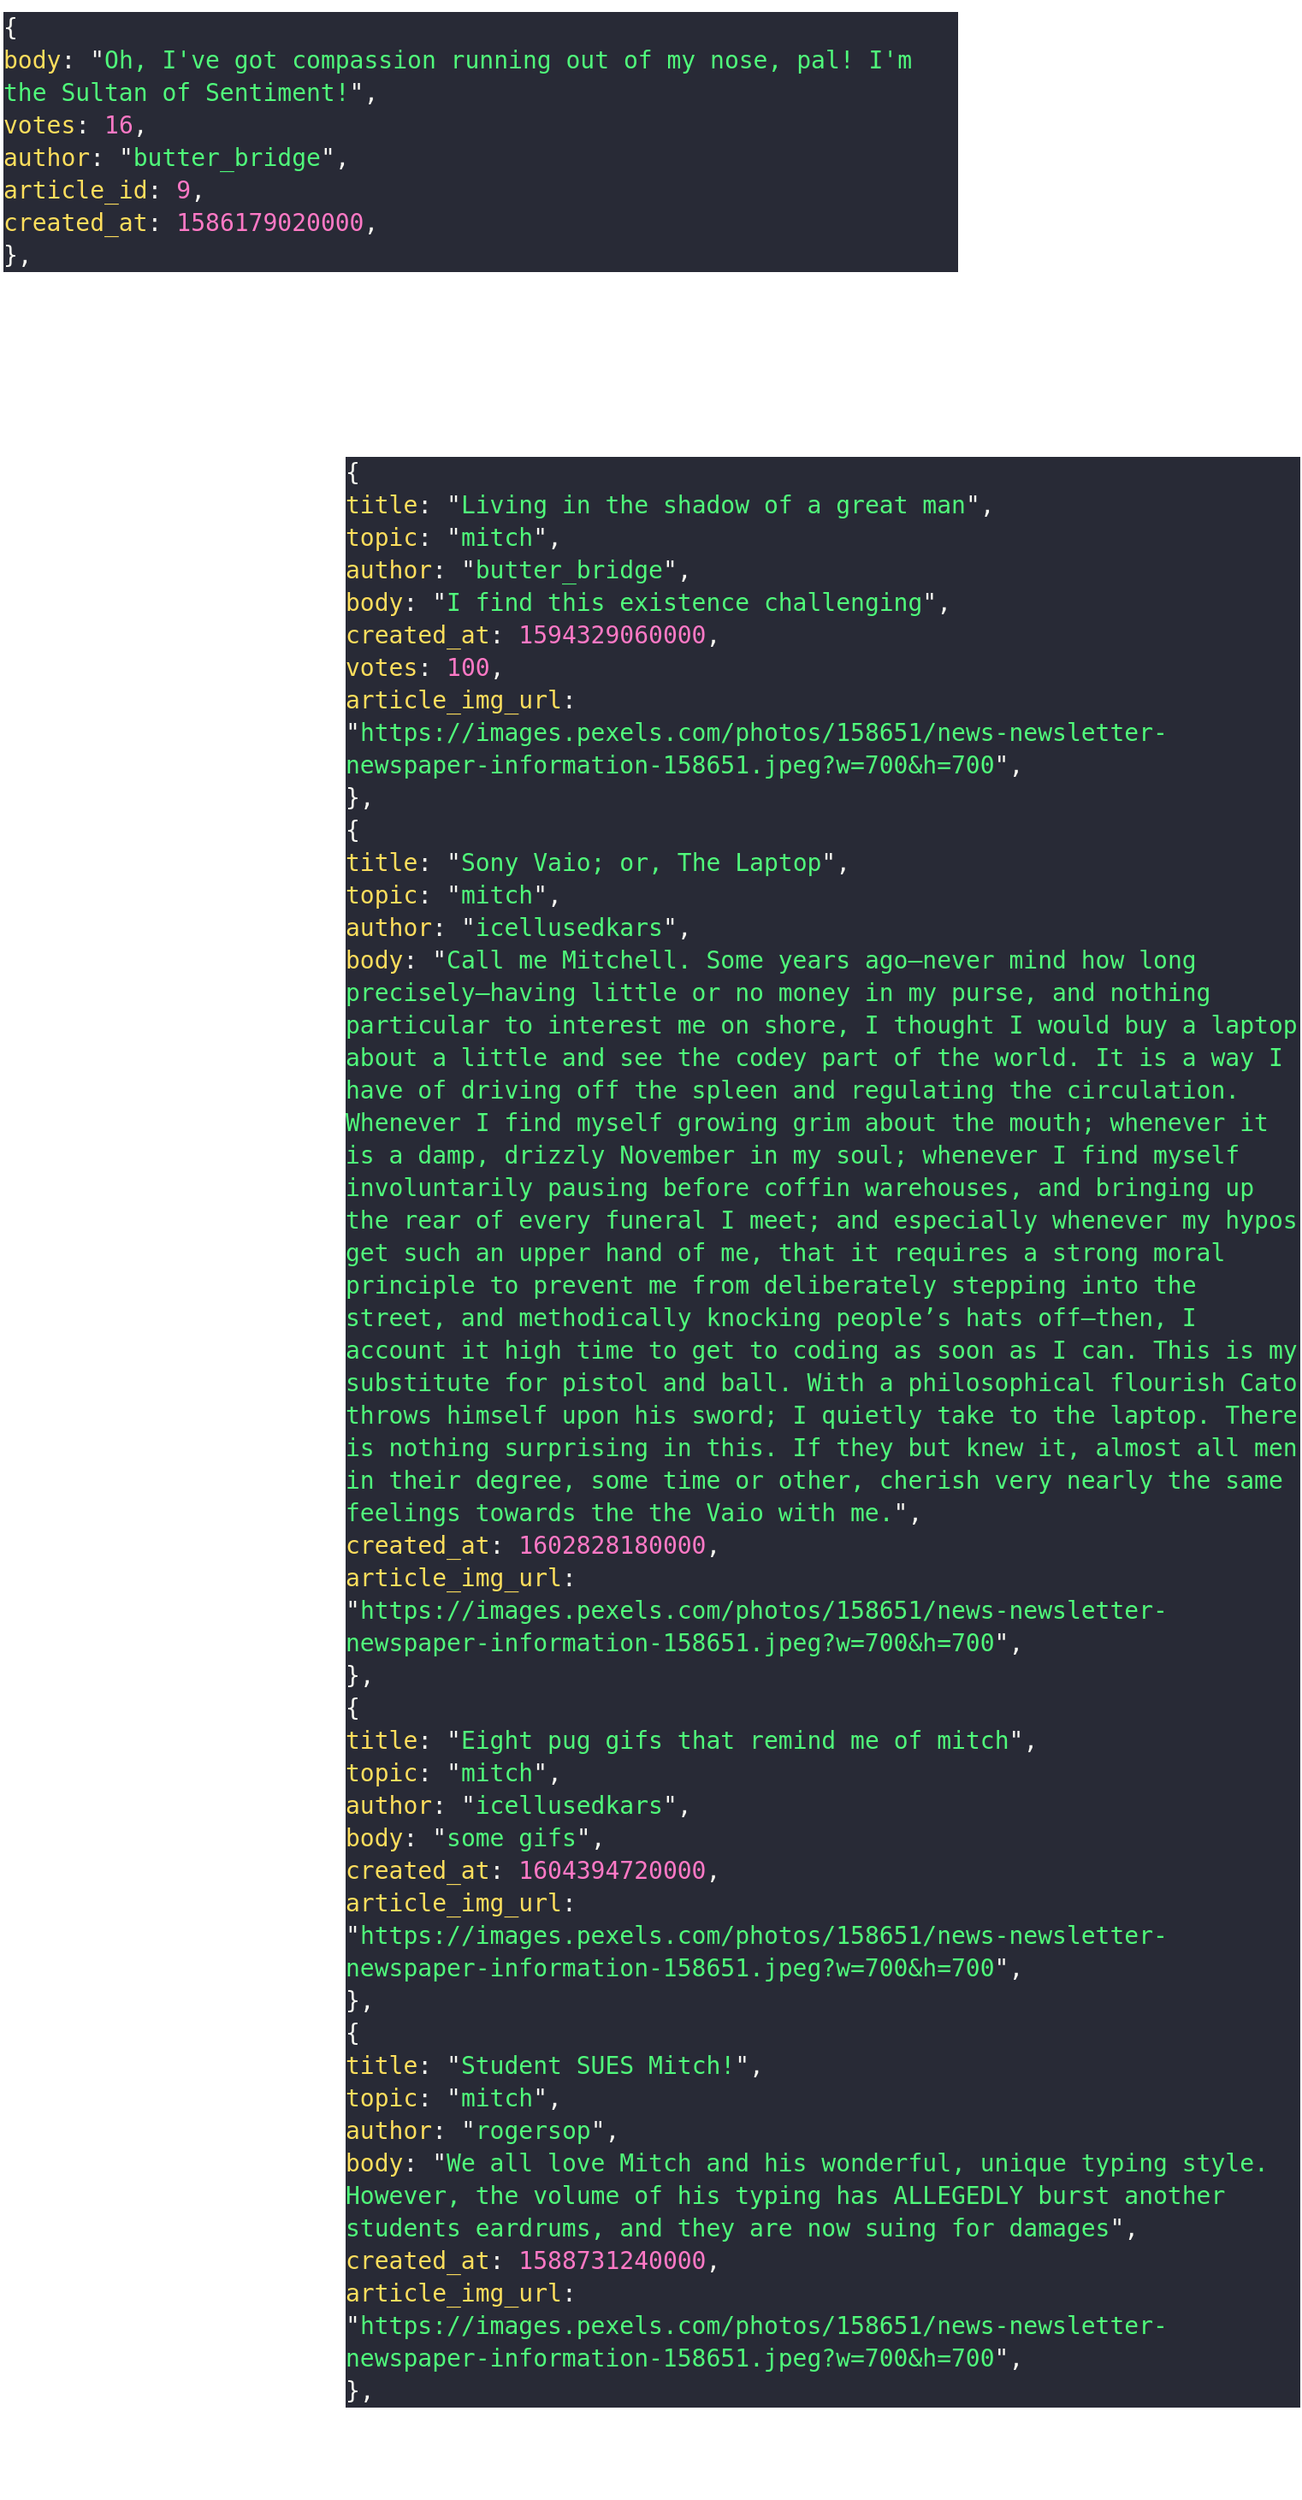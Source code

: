 <mxfile>
    <diagram id="GzFnTKlFNLaCr_bVXgo0" name="Page-1">
        <mxGraphModel dx="778" dy="861" grid="1" gridSize="10" guides="1" tooltips="1" connect="1" arrows="1" fold="1" page="1" pageScale="1" pageWidth="827" pageHeight="1169" math="0" shadow="0">
            <root>
                <mxCell id="0"/>
                <mxCell id="1" parent="0"/>
                <mxCell id="2" value="&lt;div style=&quot;color: rgb(248, 248, 242); background-color: rgb(40, 42, 54); font-family: &amp;quot;Droid Sans Mono&amp;quot;, &amp;quot;monospace&amp;quot;, monospace; font-weight: normal; font-size: 14px; line-height: 19px;&quot;&gt;&lt;div&gt;&lt;span style=&quot;color: #f8f8f2;&quot;&gt;  {&lt;/span&gt;&lt;/div&gt;&lt;div&gt;&lt;span style=&quot;color: #f8f8f2;&quot;&gt;    &lt;/span&gt;&lt;span style=&quot;color: #fede5d;&quot;&gt;body&lt;/span&gt;&lt;span style=&quot;color: #f8f8f2;&quot;&gt;: &lt;/span&gt;&lt;span style=&quot;color: #f8f8f2;&quot;&gt;&quot;&lt;/span&gt;&lt;span style=&quot;color: #50fa7b;&quot;&gt;Oh, I've got compassion running out of my nose, pal! I'm the Sultan of Sentiment!&lt;/span&gt;&lt;span style=&quot;color: #f8f8f2;&quot;&gt;&quot;&lt;/span&gt;&lt;span style=&quot;color: #f8f8f2;&quot;&gt;,&lt;/span&gt;&lt;/div&gt;&lt;div&gt;&lt;span style=&quot;color: #f8f8f2;&quot;&gt;    &lt;/span&gt;&lt;span style=&quot;color: #fede5d;&quot;&gt;votes&lt;/span&gt;&lt;span style=&quot;color: #f8f8f2;&quot;&gt;: &lt;/span&gt;&lt;span style=&quot;color: #ff79c6;&quot;&gt;16&lt;/span&gt;&lt;span style=&quot;color: #f8f8f2;&quot;&gt;,&lt;/span&gt;&lt;/div&gt;&lt;div&gt;&lt;span style=&quot;color: #f8f8f2;&quot;&gt;    &lt;/span&gt;&lt;span style=&quot;color: #fede5d;&quot;&gt;author&lt;/span&gt;&lt;span style=&quot;color: #f8f8f2;&quot;&gt;: &lt;/span&gt;&lt;span style=&quot;color: #f8f8f2;&quot;&gt;&quot;&lt;/span&gt;&lt;span style=&quot;color: #50fa7b;&quot;&gt;butter_bridge&lt;/span&gt;&lt;span style=&quot;color: #f8f8f2;&quot;&gt;&quot;&lt;/span&gt;&lt;span style=&quot;color: #f8f8f2;&quot;&gt;,&lt;/span&gt;&lt;/div&gt;&lt;div&gt;&lt;span style=&quot;color: #f8f8f2;&quot;&gt;    &lt;/span&gt;&lt;span style=&quot;color: #fede5d;&quot;&gt;article_id&lt;/span&gt;&lt;span style=&quot;color: #f8f8f2;&quot;&gt;: &lt;/span&gt;&lt;span style=&quot;color: #ff79c6;&quot;&gt;9&lt;/span&gt;&lt;span style=&quot;color: #f8f8f2;&quot;&gt;,&lt;/span&gt;&lt;/div&gt;&lt;div&gt;&lt;span style=&quot;color: #f8f8f2;&quot;&gt;    &lt;/span&gt;&lt;span style=&quot;color: #fede5d;&quot;&gt;created_at&lt;/span&gt;&lt;span style=&quot;color: #f8f8f2;&quot;&gt;: &lt;/span&gt;&lt;span style=&quot;color: #ff79c6;&quot;&gt;1586179020000&lt;/span&gt;&lt;span style=&quot;color: #f8f8f2;&quot;&gt;,&lt;/span&gt;&lt;/div&gt;&lt;div&gt;&lt;span style=&quot;color: #f8f8f2;&quot;&gt;  },&lt;/span&gt;&lt;/div&gt;&lt;/div&gt;" style="text;whiteSpace=wrap;html=1;" vertex="1" parent="1">
                    <mxGeometry x="50" y="80" width="560" height="180" as="geometry"/>
                </mxCell>
                <mxCell id="3" value="&lt;div style=&quot;color: rgb(248, 248, 242); background-color: rgb(40, 42, 54); font-family: &amp;quot;Droid Sans Mono&amp;quot;, &amp;quot;monospace&amp;quot;, monospace; font-weight: normal; font-size: 14px; line-height: 19px;&quot;&gt;&lt;div&gt;&lt;span style=&quot;color: #f8f8f2;&quot;&gt;  {&lt;/span&gt;&lt;/div&gt;&lt;div&gt;&lt;span style=&quot;color: #f8f8f2;&quot;&gt;    &lt;/span&gt;&lt;span style=&quot;color: #fede5d;&quot;&gt;title&lt;/span&gt;&lt;span style=&quot;color: #f8f8f2;&quot;&gt;: &lt;/span&gt;&lt;span style=&quot;color: #f8f8f2;&quot;&gt;&quot;&lt;/span&gt;&lt;span style=&quot;color: #50fa7b;&quot;&gt;Living in the shadow of a great man&lt;/span&gt;&lt;span style=&quot;color: #f8f8f2;&quot;&gt;&quot;&lt;/span&gt;&lt;span style=&quot;color: #f8f8f2;&quot;&gt;,&lt;/span&gt;&lt;/div&gt;&lt;div&gt;&lt;span style=&quot;color: #f8f8f2;&quot;&gt;    &lt;/span&gt;&lt;span style=&quot;color: #fede5d;&quot;&gt;topic&lt;/span&gt;&lt;span style=&quot;color: #f8f8f2;&quot;&gt;: &lt;/span&gt;&lt;span style=&quot;color: #f8f8f2;&quot;&gt;&quot;&lt;/span&gt;&lt;span style=&quot;color: #50fa7b;&quot;&gt;mitch&lt;/span&gt;&lt;span style=&quot;color: #f8f8f2;&quot;&gt;&quot;&lt;/span&gt;&lt;span style=&quot;color: #f8f8f2;&quot;&gt;,&lt;/span&gt;&lt;/div&gt;&lt;div&gt;&lt;span style=&quot;color: #f8f8f2;&quot;&gt;    &lt;/span&gt;&lt;span style=&quot;color: #fede5d;&quot;&gt;author&lt;/span&gt;&lt;span style=&quot;color: #f8f8f2;&quot;&gt;: &lt;/span&gt;&lt;span style=&quot;color: #f8f8f2;&quot;&gt;&quot;&lt;/span&gt;&lt;span style=&quot;color: #50fa7b;&quot;&gt;butter_bridge&lt;/span&gt;&lt;span style=&quot;color: #f8f8f2;&quot;&gt;&quot;&lt;/span&gt;&lt;span style=&quot;color: #f8f8f2;&quot;&gt;,&lt;/span&gt;&lt;/div&gt;&lt;div&gt;&lt;span style=&quot;color: #f8f8f2;&quot;&gt;    &lt;/span&gt;&lt;span style=&quot;color: #fede5d;&quot;&gt;body&lt;/span&gt;&lt;span style=&quot;color: #f8f8f2;&quot;&gt;: &lt;/span&gt;&lt;span style=&quot;color: #f8f8f2;&quot;&gt;&quot;&lt;/span&gt;&lt;span style=&quot;color: #50fa7b;&quot;&gt;I find this existence challenging&lt;/span&gt;&lt;span style=&quot;color: #f8f8f2;&quot;&gt;&quot;&lt;/span&gt;&lt;span style=&quot;color: #f8f8f2;&quot;&gt;,&lt;/span&gt;&lt;/div&gt;&lt;div&gt;&lt;span style=&quot;color: #f8f8f2;&quot;&gt;    &lt;/span&gt;&lt;span style=&quot;color: #fede5d;&quot;&gt;created_at&lt;/span&gt;&lt;span style=&quot;color: #f8f8f2;&quot;&gt;: &lt;/span&gt;&lt;span style=&quot;color: #ff79c6;&quot;&gt;1594329060000&lt;/span&gt;&lt;span style=&quot;color: #f8f8f2;&quot;&gt;,&lt;/span&gt;&lt;/div&gt;&lt;div&gt;&lt;span style=&quot;color: #f8f8f2;&quot;&gt;    &lt;/span&gt;&lt;span style=&quot;color: #fede5d;&quot;&gt;votes&lt;/span&gt;&lt;span style=&quot;color: #f8f8f2;&quot;&gt;: &lt;/span&gt;&lt;span style=&quot;color: #ff79c6;&quot;&gt;100&lt;/span&gt;&lt;span style=&quot;color: #f8f8f2;&quot;&gt;,&lt;/span&gt;&lt;/div&gt;&lt;div&gt;&lt;span style=&quot;color: #f8f8f2;&quot;&gt;    &lt;/span&gt;&lt;span style=&quot;color: #fede5d;&quot;&gt;article_img_url&lt;/span&gt;&lt;span style=&quot;color: #f8f8f2;&quot;&gt;:&lt;/span&gt;&lt;/div&gt;&lt;div&gt;&lt;span style=&quot;color: #f8f8f2;&quot;&gt;      &lt;/span&gt;&lt;span style=&quot;color: #f8f8f2;&quot;&gt;&quot;&lt;/span&gt;&lt;span style=&quot;color: #50fa7b;&quot;&gt;https://images.pexels.com/photos/158651/news-newsletter-newspaper-information-158651.jpeg?w=700&amp;amp;h=700&lt;/span&gt;&lt;span style=&quot;color: #f8f8f2;&quot;&gt;&quot;&lt;/span&gt;&lt;span style=&quot;color: #f8f8f2;&quot;&gt;,&lt;/span&gt;&lt;/div&gt;&lt;div&gt;&lt;span style=&quot;color: #f8f8f2;&quot;&gt;  },&lt;/span&gt;&lt;/div&gt;&lt;div&gt;&lt;span style=&quot;color: #f8f8f2;&quot;&gt;  {&lt;/span&gt;&lt;/div&gt;&lt;div&gt;&lt;span style=&quot;color: #f8f8f2;&quot;&gt;    &lt;/span&gt;&lt;span style=&quot;color: #fede5d;&quot;&gt;title&lt;/span&gt;&lt;span style=&quot;color: #f8f8f2;&quot;&gt;: &lt;/span&gt;&lt;span style=&quot;color: #f8f8f2;&quot;&gt;&quot;&lt;/span&gt;&lt;span style=&quot;color: #50fa7b;&quot;&gt;Sony Vaio; or, The Laptop&lt;/span&gt;&lt;span style=&quot;color: #f8f8f2;&quot;&gt;&quot;&lt;/span&gt;&lt;span style=&quot;color: #f8f8f2;&quot;&gt;,&lt;/span&gt;&lt;/div&gt;&lt;div&gt;&lt;span style=&quot;color: #f8f8f2;&quot;&gt;    &lt;/span&gt;&lt;span style=&quot;color: #fede5d;&quot;&gt;topic&lt;/span&gt;&lt;span style=&quot;color: #f8f8f2;&quot;&gt;: &lt;/span&gt;&lt;span style=&quot;color: #f8f8f2;&quot;&gt;&quot;&lt;/span&gt;&lt;span style=&quot;color: #50fa7b;&quot;&gt;mitch&lt;/span&gt;&lt;span style=&quot;color: #f8f8f2;&quot;&gt;&quot;&lt;/span&gt;&lt;span style=&quot;color: #f8f8f2;&quot;&gt;,&lt;/span&gt;&lt;/div&gt;&lt;div&gt;&lt;span style=&quot;color: #f8f8f2;&quot;&gt;    &lt;/span&gt;&lt;span style=&quot;color: #fede5d;&quot;&gt;author&lt;/span&gt;&lt;span style=&quot;color: #f8f8f2;&quot;&gt;: &lt;/span&gt;&lt;span style=&quot;color: #f8f8f2;&quot;&gt;&quot;&lt;/span&gt;&lt;span style=&quot;color: #50fa7b;&quot;&gt;icellusedkars&lt;/span&gt;&lt;span style=&quot;color: #f8f8f2;&quot;&gt;&quot;&lt;/span&gt;&lt;span style=&quot;color: #f8f8f2;&quot;&gt;,&lt;/span&gt;&lt;/div&gt;&lt;div&gt;&lt;span style=&quot;color: #f8f8f2;&quot;&gt;    &lt;/span&gt;&lt;span style=&quot;color: #fede5d;&quot;&gt;body&lt;/span&gt;&lt;span style=&quot;color: #f8f8f2;&quot;&gt;: &lt;/span&gt;&lt;span style=&quot;color: #f8f8f2;&quot;&gt;&quot;&lt;/span&gt;&lt;span style=&quot;color: #50fa7b;&quot;&gt;Call me Mitchell. Some years ago—never mind how long precisely—having little or no money in my purse, and nothing particular to interest me on shore, I thought I would buy a laptop about a little and see the codey part of the world. It is a way I have of driving off the spleen and regulating the circulation. Whenever I find myself growing grim about the mouth; whenever it is a damp, drizzly November in my soul; whenever I find myself involuntarily pausing before coffin warehouses, and bringing up the rear of every funeral I meet; and especially whenever my hypos get such an upper hand of me, that it requires a strong moral principle to prevent me from deliberately stepping into the street, and methodically knocking people’s hats off—then, I account it high time to get to coding as soon as I can. This is my substitute for pistol and ball. With a philosophical flourish Cato throws himself upon his sword; I quietly take to the laptop. There is nothing surprising in this. If they but knew it, almost all men in their degree, some time or other, cherish very nearly the same feelings towards the the Vaio with me.&lt;/span&gt;&lt;span style=&quot;color: #f8f8f2;&quot;&gt;&quot;&lt;/span&gt;&lt;span style=&quot;color: #f8f8f2;&quot;&gt;,&lt;/span&gt;&lt;/div&gt;&lt;div&gt;&lt;span style=&quot;color: #f8f8f2;&quot;&gt;    &lt;/span&gt;&lt;span style=&quot;color: #fede5d;&quot;&gt;created_at&lt;/span&gt;&lt;span style=&quot;color: #f8f8f2;&quot;&gt;: &lt;/span&gt;&lt;span style=&quot;color: #ff79c6;&quot;&gt;1602828180000&lt;/span&gt;&lt;span style=&quot;color: #f8f8f2;&quot;&gt;,&lt;/span&gt;&lt;/div&gt;&lt;div&gt;&lt;span style=&quot;color: #f8f8f2;&quot;&gt;    &lt;/span&gt;&lt;span style=&quot;color: #fede5d;&quot;&gt;article_img_url&lt;/span&gt;&lt;span style=&quot;color: #f8f8f2;&quot;&gt;:&lt;/span&gt;&lt;/div&gt;&lt;div&gt;&lt;span style=&quot;color: #f8f8f2;&quot;&gt;      &lt;/span&gt;&lt;span style=&quot;color: #f8f8f2;&quot;&gt;&quot;&lt;/span&gt;&lt;span style=&quot;color: #50fa7b;&quot;&gt;https://images.pexels.com/photos/158651/news-newsletter-newspaper-information-158651.jpeg?w=700&amp;amp;h=700&lt;/span&gt;&lt;span style=&quot;color: #f8f8f2;&quot;&gt;&quot;&lt;/span&gt;&lt;span style=&quot;color: #f8f8f2;&quot;&gt;,&lt;/span&gt;&lt;/div&gt;&lt;div&gt;&lt;span style=&quot;color: #f8f8f2;&quot;&gt;  },&lt;/span&gt;&lt;/div&gt;&lt;div&gt;&lt;span style=&quot;color: #f8f8f2;&quot;&gt;  {&lt;/span&gt;&lt;/div&gt;&lt;div&gt;&lt;span style=&quot;color: #f8f8f2;&quot;&gt;    &lt;/span&gt;&lt;span style=&quot;color: #fede5d;&quot;&gt;title&lt;/span&gt;&lt;span style=&quot;color: #f8f8f2;&quot;&gt;: &lt;/span&gt;&lt;span style=&quot;color: #f8f8f2;&quot;&gt;&quot;&lt;/span&gt;&lt;span style=&quot;color: #50fa7b;&quot;&gt;Eight pug gifs that remind me of mitch&lt;/span&gt;&lt;span style=&quot;color: #f8f8f2;&quot;&gt;&quot;&lt;/span&gt;&lt;span style=&quot;color: #f8f8f2;&quot;&gt;,&lt;/span&gt;&lt;/div&gt;&lt;div&gt;&lt;span style=&quot;color: #f8f8f2;&quot;&gt;    &lt;/span&gt;&lt;span style=&quot;color: #fede5d;&quot;&gt;topic&lt;/span&gt;&lt;span style=&quot;color: #f8f8f2;&quot;&gt;: &lt;/span&gt;&lt;span style=&quot;color: #f8f8f2;&quot;&gt;&quot;&lt;/span&gt;&lt;span style=&quot;color: #50fa7b;&quot;&gt;mitch&lt;/span&gt;&lt;span style=&quot;color: #f8f8f2;&quot;&gt;&quot;&lt;/span&gt;&lt;span style=&quot;color: #f8f8f2;&quot;&gt;,&lt;/span&gt;&lt;/div&gt;&lt;div&gt;&lt;span style=&quot;color: #f8f8f2;&quot;&gt;    &lt;/span&gt;&lt;span style=&quot;color: #fede5d;&quot;&gt;author&lt;/span&gt;&lt;span style=&quot;color: #f8f8f2;&quot;&gt;: &lt;/span&gt;&lt;span style=&quot;color: #f8f8f2;&quot;&gt;&quot;&lt;/span&gt;&lt;span style=&quot;color: #50fa7b;&quot;&gt;icellusedkars&lt;/span&gt;&lt;span style=&quot;color: #f8f8f2;&quot;&gt;&quot;&lt;/span&gt;&lt;span style=&quot;color: #f8f8f2;&quot;&gt;,&lt;/span&gt;&lt;/div&gt;&lt;div&gt;&lt;span style=&quot;color: #f8f8f2;&quot;&gt;    &lt;/span&gt;&lt;span style=&quot;color: #fede5d;&quot;&gt;body&lt;/span&gt;&lt;span style=&quot;color: #f8f8f2;&quot;&gt;: &lt;/span&gt;&lt;span style=&quot;color: #f8f8f2;&quot;&gt;&quot;&lt;/span&gt;&lt;span style=&quot;color: #50fa7b;&quot;&gt;some gifs&lt;/span&gt;&lt;span style=&quot;color: #f8f8f2;&quot;&gt;&quot;&lt;/span&gt;&lt;span style=&quot;color: #f8f8f2;&quot;&gt;,&lt;/span&gt;&lt;/div&gt;&lt;div&gt;&lt;span style=&quot;color: #f8f8f2;&quot;&gt;    &lt;/span&gt;&lt;span style=&quot;color: #fede5d;&quot;&gt;created_at&lt;/span&gt;&lt;span style=&quot;color: #f8f8f2;&quot;&gt;: &lt;/span&gt;&lt;span style=&quot;color: #ff79c6;&quot;&gt;1604394720000&lt;/span&gt;&lt;span style=&quot;color: #f8f8f2;&quot;&gt;,&lt;/span&gt;&lt;/div&gt;&lt;div&gt;&lt;span style=&quot;color: #f8f8f2;&quot;&gt;    &lt;/span&gt;&lt;span style=&quot;color: #fede5d;&quot;&gt;article_img_url&lt;/span&gt;&lt;span style=&quot;color: #f8f8f2;&quot;&gt;:&lt;/span&gt;&lt;/div&gt;&lt;div&gt;&lt;span style=&quot;color: #f8f8f2;&quot;&gt;      &lt;/span&gt;&lt;span style=&quot;color: #f8f8f2;&quot;&gt;&quot;&lt;/span&gt;&lt;span style=&quot;color: #50fa7b;&quot;&gt;https://images.pexels.com/photos/158651/news-newsletter-newspaper-information-158651.jpeg?w=700&amp;amp;h=700&lt;/span&gt;&lt;span style=&quot;color: #f8f8f2;&quot;&gt;&quot;&lt;/span&gt;&lt;span style=&quot;color: #f8f8f2;&quot;&gt;,&lt;/span&gt;&lt;/div&gt;&lt;div&gt;&lt;span style=&quot;color: #f8f8f2;&quot;&gt;  },&lt;/span&gt;&lt;/div&gt;&lt;div&gt;&lt;span style=&quot;color: #f8f8f2;&quot;&gt;  {&lt;/span&gt;&lt;/div&gt;&lt;div&gt;&lt;span style=&quot;color: #f8f8f2;&quot;&gt;    &lt;/span&gt;&lt;span style=&quot;color: #fede5d;&quot;&gt;title&lt;/span&gt;&lt;span style=&quot;color: #f8f8f2;&quot;&gt;: &lt;/span&gt;&lt;span style=&quot;color: #f8f8f2;&quot;&gt;&quot;&lt;/span&gt;&lt;span style=&quot;color: #50fa7b;&quot;&gt;Student SUES Mitch!&lt;/span&gt;&lt;span style=&quot;color: #f8f8f2;&quot;&gt;&quot;&lt;/span&gt;&lt;span style=&quot;color: #f8f8f2;&quot;&gt;,&lt;/span&gt;&lt;/div&gt;&lt;div&gt;&lt;span style=&quot;color: #f8f8f2;&quot;&gt;    &lt;/span&gt;&lt;span style=&quot;color: #fede5d;&quot;&gt;topic&lt;/span&gt;&lt;span style=&quot;color: #f8f8f2;&quot;&gt;: &lt;/span&gt;&lt;span style=&quot;color: #f8f8f2;&quot;&gt;&quot;&lt;/span&gt;&lt;span style=&quot;color: #50fa7b;&quot;&gt;mitch&lt;/span&gt;&lt;span style=&quot;color: #f8f8f2;&quot;&gt;&quot;&lt;/span&gt;&lt;span style=&quot;color: #f8f8f2;&quot;&gt;,&lt;/span&gt;&lt;/div&gt;&lt;div&gt;&lt;span style=&quot;color: #f8f8f2;&quot;&gt;    &lt;/span&gt;&lt;span style=&quot;color: #fede5d;&quot;&gt;author&lt;/span&gt;&lt;span style=&quot;color: #f8f8f2;&quot;&gt;: &lt;/span&gt;&lt;span style=&quot;color: #f8f8f2;&quot;&gt;&quot;&lt;/span&gt;&lt;span style=&quot;color: #50fa7b;&quot;&gt;rogersop&lt;/span&gt;&lt;span style=&quot;color: #f8f8f2;&quot;&gt;&quot;&lt;/span&gt;&lt;span style=&quot;color: #f8f8f2;&quot;&gt;,&lt;/span&gt;&lt;/div&gt;&lt;div&gt;&lt;span style=&quot;color: #f8f8f2;&quot;&gt;    &lt;/span&gt;&lt;span style=&quot;color: #fede5d;&quot;&gt;body&lt;/span&gt;&lt;span style=&quot;color: #f8f8f2;&quot;&gt;: &lt;/span&gt;&lt;span style=&quot;color: #f8f8f2;&quot;&gt;&quot;&lt;/span&gt;&lt;span style=&quot;color: #50fa7b;&quot;&gt;We all love Mitch and his wonderful, unique typing style. However, the volume of his typing has ALLEGEDLY burst another students eardrums, and they are now suing for damages&lt;/span&gt;&lt;span style=&quot;color: #f8f8f2;&quot;&gt;&quot;&lt;/span&gt;&lt;span style=&quot;color: #f8f8f2;&quot;&gt;,&lt;/span&gt;&lt;/div&gt;&lt;div&gt;&lt;span style=&quot;color: #f8f8f2;&quot;&gt;    &lt;/span&gt;&lt;span style=&quot;color: #fede5d;&quot;&gt;created_at&lt;/span&gt;&lt;span style=&quot;color: #f8f8f2;&quot;&gt;: &lt;/span&gt;&lt;span style=&quot;color: #ff79c6;&quot;&gt;1588731240000&lt;/span&gt;&lt;span style=&quot;color: #f8f8f2;&quot;&gt;,&lt;/span&gt;&lt;/div&gt;&lt;div&gt;&lt;span style=&quot;color: #f8f8f2;&quot;&gt;    &lt;/span&gt;&lt;span style=&quot;color: #fede5d;&quot;&gt;article_img_url&lt;/span&gt;&lt;span style=&quot;color: #f8f8f2;&quot;&gt;:&lt;/span&gt;&lt;/div&gt;&lt;div&gt;&lt;span style=&quot;color: #f8f8f2;&quot;&gt;      &lt;/span&gt;&lt;span style=&quot;color: #f8f8f2;&quot;&gt;&quot;&lt;/span&gt;&lt;span style=&quot;color: #50fa7b;&quot;&gt;https://images.pexels.com/photos/158651/news-newsletter-newspaper-information-158651.jpeg?w=700&amp;amp;h=700&lt;/span&gt;&lt;span style=&quot;color: #f8f8f2;&quot;&gt;&quot;&lt;/span&gt;&lt;span style=&quot;color: #f8f8f2;&quot;&gt;,&lt;/span&gt;&lt;/div&gt;&lt;div&gt;&lt;span style=&quot;color: #f8f8f2;&quot;&gt;  },&lt;/span&gt;&lt;/div&gt;&lt;/div&gt;" style="text;whiteSpace=wrap;html=1;" vertex="1" parent="1">
                    <mxGeometry x="250" y="340" width="560" height="1200" as="geometry"/>
                </mxCell>
            </root>
        </mxGraphModel>
    </diagram>
</mxfile>
